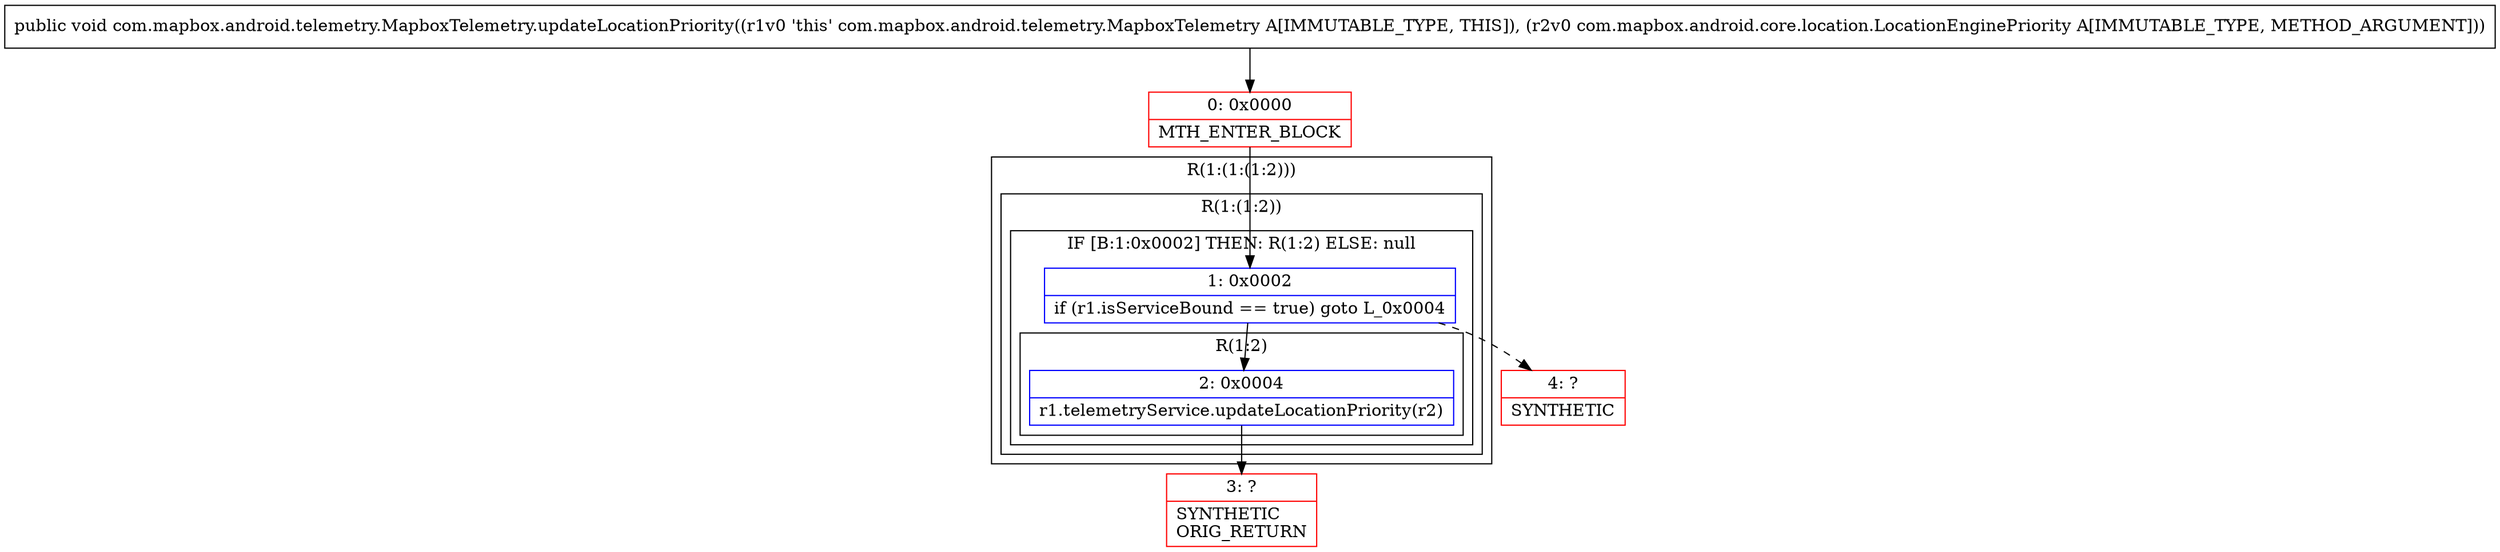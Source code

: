 digraph "CFG forcom.mapbox.android.telemetry.MapboxTelemetry.updateLocationPriority(Lcom\/mapbox\/android\/core\/location\/LocationEnginePriority;)V" {
subgraph cluster_Region_970175584 {
label = "R(1:(1:(1:2)))";
node [shape=record,color=blue];
subgraph cluster_Region_898462239 {
label = "R(1:(1:2))";
node [shape=record,color=blue];
subgraph cluster_IfRegion_1607843444 {
label = "IF [B:1:0x0002] THEN: R(1:2) ELSE: null";
node [shape=record,color=blue];
Node_1 [shape=record,label="{1\:\ 0x0002|if (r1.isServiceBound == true) goto L_0x0004\l}"];
subgraph cluster_Region_687536860 {
label = "R(1:2)";
node [shape=record,color=blue];
Node_2 [shape=record,label="{2\:\ 0x0004|r1.telemetryService.updateLocationPriority(r2)\l}"];
}
}
}
}
Node_0 [shape=record,color=red,label="{0\:\ 0x0000|MTH_ENTER_BLOCK\l}"];
Node_3 [shape=record,color=red,label="{3\:\ ?|SYNTHETIC\lORIG_RETURN\l}"];
Node_4 [shape=record,color=red,label="{4\:\ ?|SYNTHETIC\l}"];
MethodNode[shape=record,label="{public void com.mapbox.android.telemetry.MapboxTelemetry.updateLocationPriority((r1v0 'this' com.mapbox.android.telemetry.MapboxTelemetry A[IMMUTABLE_TYPE, THIS]), (r2v0 com.mapbox.android.core.location.LocationEnginePriority A[IMMUTABLE_TYPE, METHOD_ARGUMENT])) }"];
MethodNode -> Node_0;
Node_1 -> Node_2;
Node_1 -> Node_4[style=dashed];
Node_2 -> Node_3;
Node_0 -> Node_1;
}

